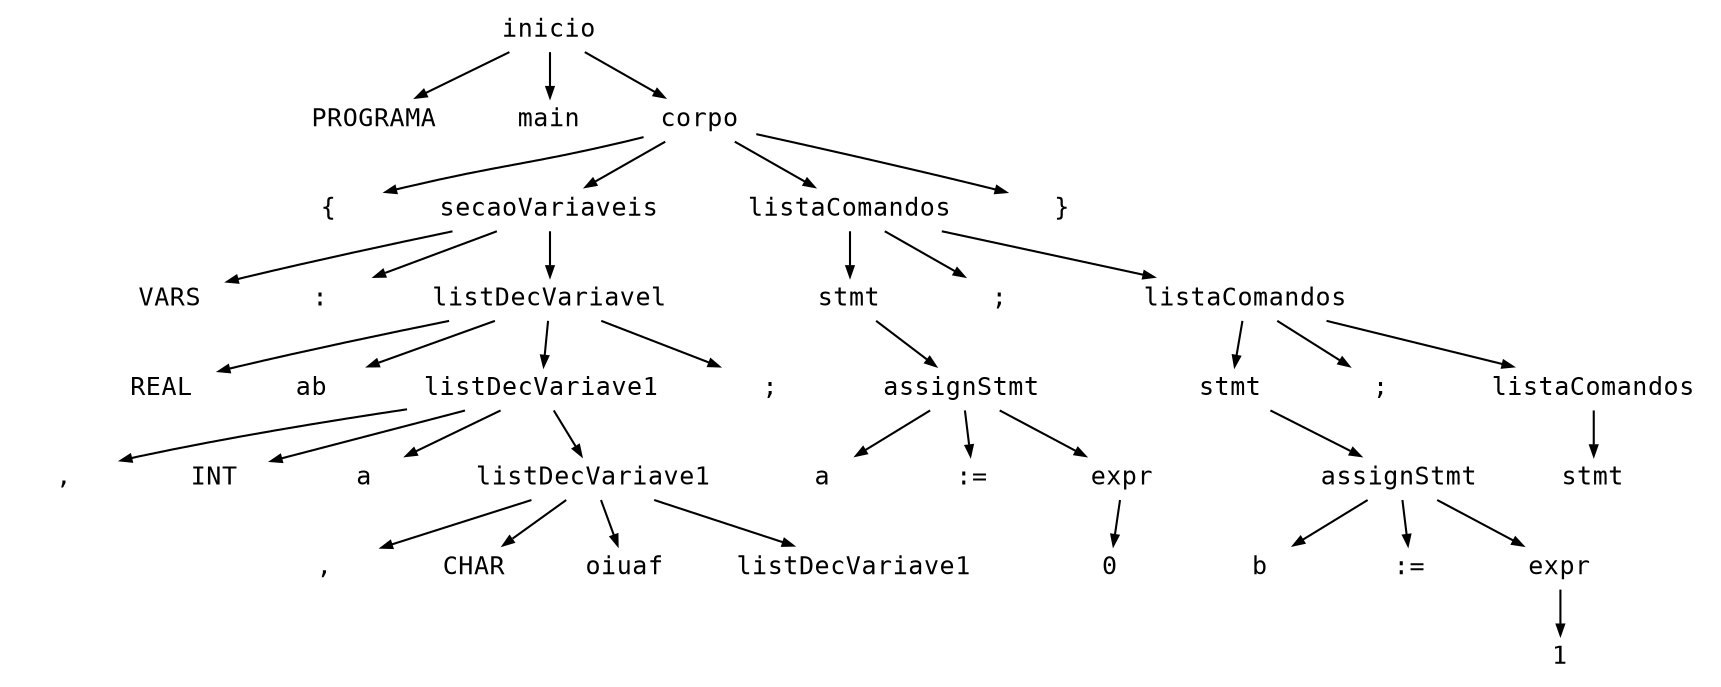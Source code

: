 digraph astgraph {
  node [shape=none, fontsize=12, fontname="Courier", height=.1];
  ranksep=.3;
  edge [arrowsize=.5]

  node1 [label="inicio"]
  node2 [label="PROGRAMA"]
  node1 -> node2
  node3 [label="main"]
  node1 -> node3
  node4 [label="corpo"]
  node1 -> node4
  node5 [label="{"]
  node4 -> node5
  node6 [label="secaoVariaveis"]
  node4 -> node6
  node7 [label="listaComandos"]
  node4 -> node7
  node8 [label="}"]
  node4 -> node8
  node9 [label="VARS"]
  node6 -> node9
  node10 [label=":"]
  node6 -> node10
  node11 [label="listDecVariavel"]
  node6 -> node11
  node12 [label="stmt"]
  node7 -> node12
  node13 [label=";"]
  node7 -> node13
  node14 [label="listaComandos"]
  node7 -> node14
  node15 [label="REAL"]
  node11 -> node15
  node16 [label="ab"]
  node11 -> node16
  node17 [label="listDecVariave1"]
  node11 -> node17
  node18 [label=";"]
  node11 -> node18
  node19 [label="assignStmt"]
  node12 -> node19
  node20 [label="stmt"]
  node14 -> node20
  node21 [label=";"]
  node14 -> node21
  node22 [label="listaComandos"]
  node14 -> node22
  node23 [label=","]
  node17 -> node23
  node24 [label="INT"]
  node17 -> node24
  node25 [label="a"]
  node17 -> node25
  node26 [label="listDecVariave1"]
  node17 -> node26
  node27 [label="a"]
  node19 -> node27
  node28 [label=":="]
  node19 -> node28
  node29 [label="expr"]
  node19 -> node29
  node30 [label="assignStmt"]
  node20 -> node30
  node31 [label="stmt"]
  node22 -> node31
  node32 [label=","]
  node26 -> node32
  node33 [label="CHAR"]
  node26 -> node33
  node34 [label="oiuaf"]
  node26 -> node34
  node35 [label="listDecVariave1"]
  node26 -> node35
  node36 [label="0"]
  node29 -> node36
  node37 [label="b"]
  node30 -> node37
  node38 [label=":="]
  node30 -> node38
  node39 [label="expr"]
  node30 -> node39
  node40 [label="1"]
  node39 -> node40
}
